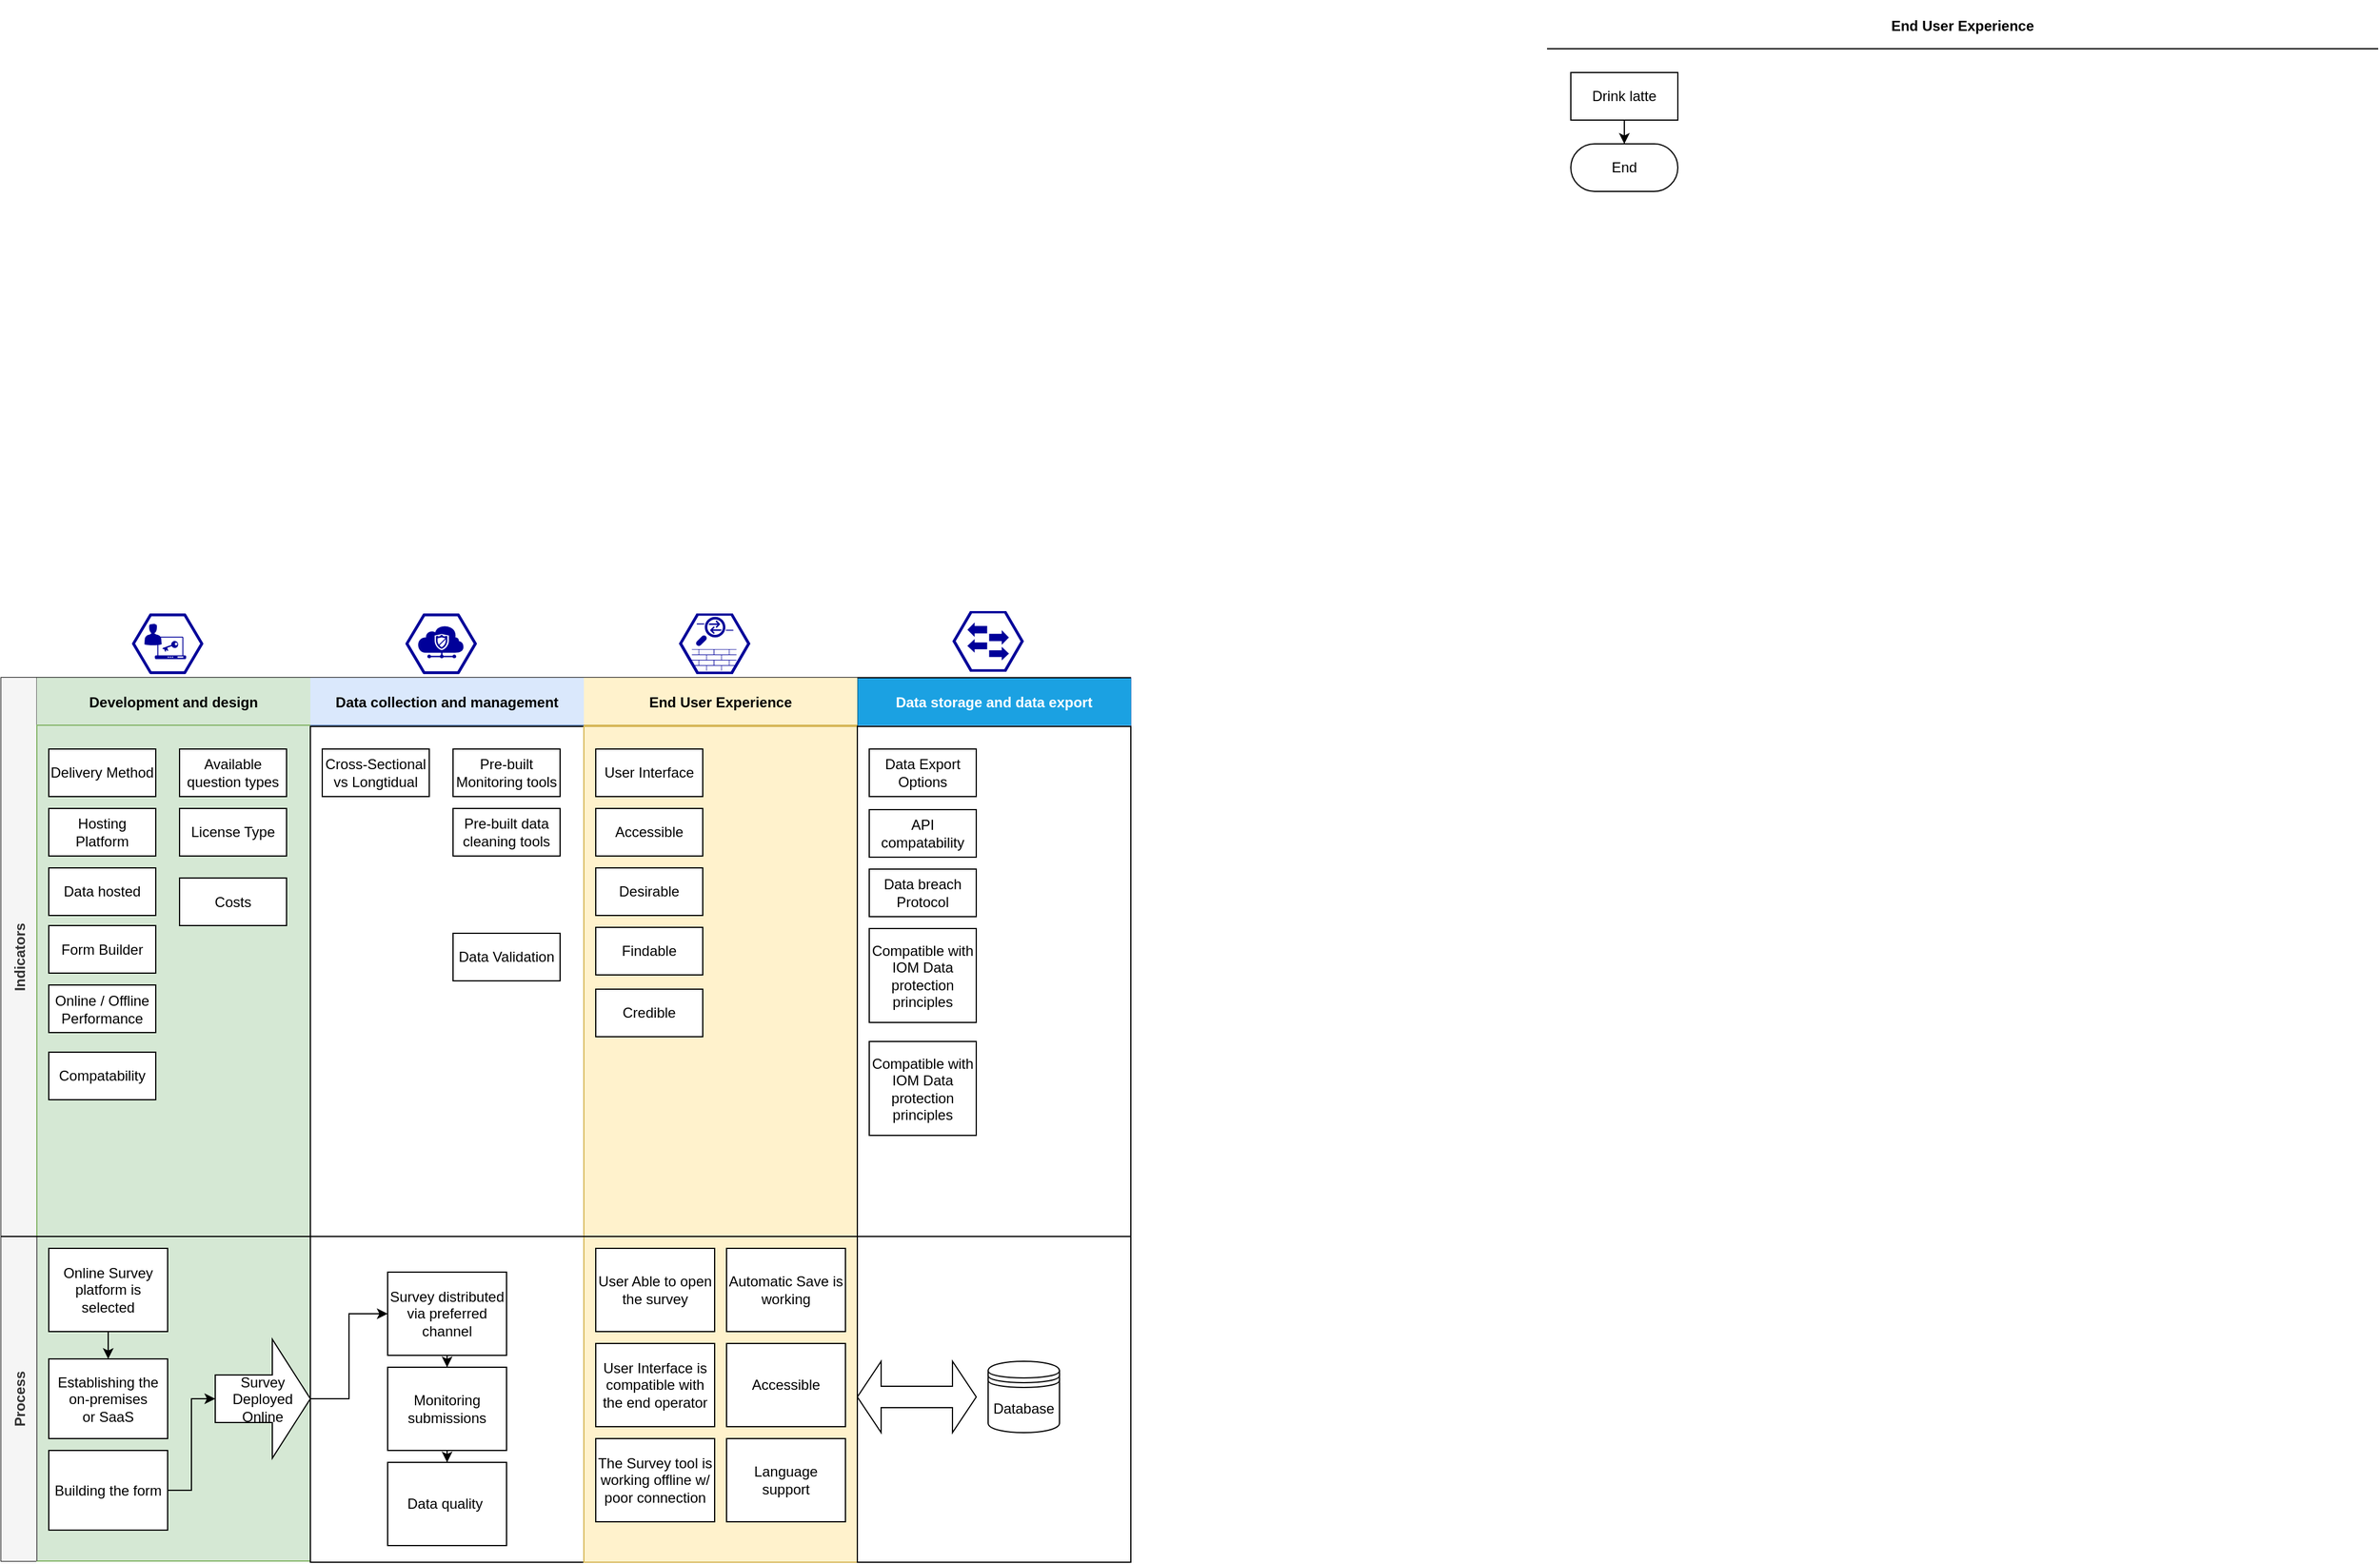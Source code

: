 <mxfile version="20.0.1" type="github">
  <diagram id="kgpKYQtTHZ0yAKxKKP6v" name="Page-1">
    <mxGraphModel dx="1497" dy="1652" grid="1" gridSize="10" guides="1" tooltips="1" connect="1" arrows="1" fold="1" page="1" pageScale="1" pageWidth="1100" pageHeight="850" math="0" shadow="0">
      <root>
        <mxCell id="0" />
        <mxCell id="1" parent="0" />
        <mxCell id="lxEsPna4k-PO0xknT9Wp-40" value="End User Experience" style="swimlane;swimlaneHead=0;swimlaneBody=0;connectable=0;fillColor=none;startSize=40;collapsible=0;recursiveResize=0;expand=0;fontStyle=1;" vertex="1" parent="1">
          <mxGeometry x="1310" y="-450" width="699" height="481" as="geometry">
            <mxRectangle width="699" height="481" as="alternateBounds" />
          </mxGeometry>
        </mxCell>
        <mxCell id="lxEsPna4k-PO0xknT9Wp-41" style="edgeStyle=orthogonalEdgeStyle;rounded=0;orthogonalLoop=1;jettySize=auto;html=1;" edge="1" parent="lxEsPna4k-PO0xknT9Wp-40" source="lxEsPna4k-PO0xknT9Wp-42" target="lxEsPna4k-PO0xknT9Wp-43">
          <mxGeometry relative="1" as="geometry" />
        </mxCell>
        <mxCell id="lxEsPna4k-PO0xknT9Wp-42" value="Drink latte" style="rounded=0;whiteSpace=wrap;html=1;" vertex="1" parent="lxEsPna4k-PO0xknT9Wp-40">
          <mxGeometry x="20" y="60" width="90" height="40" as="geometry" />
        </mxCell>
        <mxCell id="lxEsPna4k-PO0xknT9Wp-43" value="End" style="rounded=1;whiteSpace=wrap;html=1;arcSize=50;" vertex="1" parent="lxEsPna4k-PO0xknT9Wp-40">
          <mxGeometry x="20" y="120" width="90" height="40" as="geometry" />
        </mxCell>
        <mxCell id="lxEsPna4k-PO0xknT9Wp-83" value="tr" style="group;fillColor=#e1d5e7;strokeColor=#9673a6;container=0;" vertex="1" connectable="0" parent="1">
          <mxGeometry x="10" y="119" width="950" height="741" as="geometry" />
        </mxCell>
        <mxCell id="lxEsPna4k-PO0xknT9Wp-326" value="Data Encyrption" style="rounded=0;whiteSpace=wrap;html=1;" vertex="1" parent="1">
          <mxGeometry x="740" y="230" width="90" height="40" as="geometry" />
        </mxCell>
        <mxCell id="lxEsPna4k-PO0xknT9Wp-327" value="API connection with other platforms" style="rounded=0;whiteSpace=wrap;html=1;" vertex="1" parent="1">
          <mxGeometry x="740" y="280" width="90" height="40" as="geometry" />
        </mxCell>
        <mxCell id="lxEsPna4k-PO0xknT9Wp-329" value="Data Validation" style="rounded=0;whiteSpace=wrap;html=1;" vertex="1" parent="1">
          <mxGeometry x="391" y="282" width="90" height="40" as="geometry" />
        </mxCell>
        <mxCell id="lxEsPna4k-PO0xknT9Wp-330" value="" style="verticalLabelPosition=bottom;sketch=0;html=1;fillColor=#000099;strokeColor=#ffffff;verticalAlign=top;align=center;points=[[0,0.5,0],[0.125,0.25,0],[0.25,0,0],[0.5,0,0],[0.75,0,0],[0.875,0.25,0],[1,0.5,0],[0.875,0.75,0],[0.75,1,0],[0.5,1,0],[0.125,0.75,0]];pointerEvents=1;shape=mxgraph.cisco_safe.compositeIcon;bgIcon=mxgraph.cisco_safe.design.blank_device;resIcon=mxgraph.cisco_safe.design.client_firewall;gradientColor=#ffffff;" vertex="1" parent="1">
          <mxGeometry x="120" y="65" width="60" height="51" as="geometry" />
        </mxCell>
        <mxCell id="lxEsPna4k-PO0xknT9Wp-332" value="" style="verticalLabelPosition=bottom;sketch=0;html=1;fillColor=#000099;strokeColor=#ffffff;verticalAlign=top;align=center;points=[[0,0.5,0],[0.125,0.25,0],[0.25,0,0],[0.5,0,0],[0.75,0,0],[0.875,0.25,0],[1,0.5,0],[0.875,0.75,0],[0.75,1,0],[0.5,1,0],[0.125,0.75,0]];pointerEvents=1;shape=mxgraph.cisco_safe.compositeIcon;bgIcon=mxgraph.cisco_safe.design.blank_device;resIcon=mxgraph.cisco_safe.design.access_switch_2;" vertex="1" parent="1">
          <mxGeometry x="810" y="63" width="60" height="51" as="geometry" />
        </mxCell>
        <mxCell id="lxEsPna4k-PO0xknT9Wp-333" value="" style="verticalLabelPosition=bottom;sketch=0;html=1;fillColor=#000099;strokeColor=#ffffff;verticalAlign=top;align=center;points=[[0,0.5,0],[0.125,0.25,0],[0.25,0,0],[0.5,0,0],[0.75,0,0],[0.875,0.25,0],[1,0.5,0],[0.875,0.75,0],[0.75,1,0],[0.5,1,0],[0.125,0.75,0]];pointerEvents=1;shape=mxgraph.cisco_safe.compositeIcon;bgIcon=mxgraph.cisco_safe.design.blank_device;resIcon=mxgraph.cisco_safe.design.adaptive_security_appliance_2;" vertex="1" parent="1">
          <mxGeometry x="580" y="65" width="60" height="51" as="geometry" />
        </mxCell>
        <mxCell id="lxEsPna4k-PO0xknT9Wp-334" value="" style="verticalLabelPosition=bottom;sketch=0;html=1;fillColor=#000099;strokeColor=#ffffff;verticalAlign=top;align=center;points=[[0,0.5,0],[0.125,0.25,0],[0.25,0,0],[0.5,0,0],[0.75,0,0],[0.875,0.25,0],[1,0.5,0],[0.875,0.75,0],[0.75,1,0],[0.5,1,0],[0.125,0.75,0]];pointerEvents=1;shape=mxgraph.cisco_safe.compositeIcon;bgIcon=mxgraph.cisco_safe.design.blank_device;resIcon=mxgraph.cisco_safe.design.cisco_cloud_web_security;" vertex="1" parent="1">
          <mxGeometry x="350" y="65" width="60" height="51" as="geometry" />
        </mxCell>
        <mxCell id="lxEsPna4k-PO0xknT9Wp-335" value="" style="line;strokeWidth=1;html=1;" vertex="1" parent="1">
          <mxGeometry x="740" y="595" width="230" as="geometry" />
        </mxCell>
        <mxCell id="3nuBFxr9cyL0pnOWT2aG-1" value="" style="shape=table;childLayout=tableLayout;startSize=0;collapsible=0;recursiveResize=0;expand=0;fillColor=none;fontStyle=1" parent="1" vertex="1">
          <mxGeometry x="10" y="119" width="720" height="743" as="geometry" />
        </mxCell>
        <mxCell id="3nuBFxr9cyL0pnOWT2aG-3" value="Indicators" style="shape=tableRow;horizontal=0;swimlaneHead=0;swimlaneBody=0;top=0;left=0;bottom=0;right=0;fillColor=#f5f5f5;points=[[0,0.5],[1,0.5]];portConstraint=eastwest;startSize=30;collapsible=0;recursiveResize=0;expand=0;fontStyle=1;strokeColor=#666666;fontColor=#333333;" parent="3nuBFxr9cyL0pnOWT2aG-1" vertex="1">
          <mxGeometry width="720" height="470" as="geometry" />
        </mxCell>
        <mxCell id="3nuBFxr9cyL0pnOWT2aG-4" value="Development and design" style="swimlane;swimlaneHead=0;swimlaneBody=0;connectable=0;fillColor=#d5e8d4;startSize=40;collapsible=0;recursiveResize=0;expand=0;fontStyle=1;strokeColor=#82b366;" parent="3nuBFxr9cyL0pnOWT2aG-3" vertex="1">
          <mxGeometry x="30" width="230" height="470" as="geometry">
            <mxRectangle width="230" height="470" as="alternateBounds" />
          </mxGeometry>
        </mxCell>
        <mxCell id="lxEsPna4k-PO0xknT9Wp-338" value="" style="whiteSpace=wrap;html=1;strokeWidth=1;fillColor=#d5e8d4;strokeColor=#82b366;" vertex="1" parent="3nuBFxr9cyL0pnOWT2aG-4">
          <mxGeometry y="40" width="230" height="703" as="geometry" />
        </mxCell>
        <mxCell id="3nuBFxr9cyL0pnOWT2aG-9" value="Delivery Method" style="rounded=0;whiteSpace=wrap;html=1;" parent="3nuBFxr9cyL0pnOWT2aG-4" vertex="1">
          <mxGeometry x="10" y="60" width="90" height="40" as="geometry" />
        </mxCell>
        <mxCell id="lxEsPna4k-PO0xknT9Wp-67" value="Hosting Platform" style="rounded=0;whiteSpace=wrap;html=1;" vertex="1" parent="3nuBFxr9cyL0pnOWT2aG-4">
          <mxGeometry x="10" y="110" width="90" height="40" as="geometry" />
        </mxCell>
        <mxCell id="lxEsPna4k-PO0xknT9Wp-84" value="Data hosted" style="rounded=0;whiteSpace=wrap;html=1;" vertex="1" parent="3nuBFxr9cyL0pnOWT2aG-4">
          <mxGeometry x="10" y="160" width="90" height="40" as="geometry" />
        </mxCell>
        <mxCell id="lxEsPna4k-PO0xknT9Wp-101" value="Form Builder" style="rounded=0;whiteSpace=wrap;html=1;" vertex="1" parent="3nuBFxr9cyL0pnOWT2aG-4">
          <mxGeometry x="10" y="208.5" width="90" height="40" as="geometry" />
        </mxCell>
        <mxCell id="lxEsPna4k-PO0xknT9Wp-102" value="Online / Offline Performance" style="rounded=0;whiteSpace=wrap;html=1;" vertex="1" parent="3nuBFxr9cyL0pnOWT2aG-4">
          <mxGeometry x="10" y="258.5" width="90" height="40" as="geometry" />
        </mxCell>
        <mxCell id="lxEsPna4k-PO0xknT9Wp-104" value="Available question types" style="rounded=0;whiteSpace=wrap;html=1;" vertex="1" parent="3nuBFxr9cyL0pnOWT2aG-4">
          <mxGeometry x="120" y="60" width="90" height="40" as="geometry" />
        </mxCell>
        <mxCell id="lxEsPna4k-PO0xknT9Wp-105" value="License Type" style="rounded=0;whiteSpace=wrap;html=1;" vertex="1" parent="3nuBFxr9cyL0pnOWT2aG-4">
          <mxGeometry x="120" y="110" width="90" height="40" as="geometry" />
        </mxCell>
        <mxCell id="lxEsPna4k-PO0xknT9Wp-106" value="Compatability" style="rounded=0;whiteSpace=wrap;html=1;" vertex="1" parent="3nuBFxr9cyL0pnOWT2aG-4">
          <mxGeometry x="10" y="315" width="90" height="40" as="geometry" />
        </mxCell>
        <mxCell id="lxEsPna4k-PO0xknT9Wp-108" value="Costs" style="rounded=0;whiteSpace=wrap;html=1;" vertex="1" parent="3nuBFxr9cyL0pnOWT2aG-4">
          <mxGeometry x="120" y="168.5" width="90" height="40" as="geometry" />
        </mxCell>
        <mxCell id="3nuBFxr9cyL0pnOWT2aG-8" value="Data collection and management" style="swimlane;swimlaneHead=0;swimlaneBody=0;connectable=0;fillColor=#dae8fc;startSize=40;collapsible=0;recursiveResize=0;expand=0;fontStyle=1;strokeColor=#6c8ebf;" parent="3nuBFxr9cyL0pnOWT2aG-3" vertex="1">
          <mxGeometry x="260" width="230" height="470" as="geometry">
            <mxRectangle width="230" height="470" as="alternateBounds" />
          </mxGeometry>
        </mxCell>
        <mxCell id="lxEsPna4k-PO0xknT9Wp-340" value="" style="whiteSpace=wrap;html=1;strokeWidth=1;" vertex="1" parent="3nuBFxr9cyL0pnOWT2aG-8">
          <mxGeometry y="41" width="230" height="703" as="geometry" />
        </mxCell>
        <mxCell id="lxEsPna4k-PO0xknT9Wp-109" value="Cross-Sectional vs Longtidual" style="rounded=0;whiteSpace=wrap;html=1;" vertex="1" parent="3nuBFxr9cyL0pnOWT2aG-8">
          <mxGeometry x="10" y="60" width="90" height="40" as="geometry" />
        </mxCell>
        <mxCell id="lxEsPna4k-PO0xknT9Wp-136" value="Pre-built Monitoring tools" style="rounded=0;whiteSpace=wrap;html=1;" vertex="1" parent="3nuBFxr9cyL0pnOWT2aG-8">
          <mxGeometry x="120" y="60" width="90" height="40" as="geometry" />
        </mxCell>
        <mxCell id="lxEsPna4k-PO0xknT9Wp-137" value="Pre-built data cleaning tools" style="rounded=0;whiteSpace=wrap;html=1;" vertex="1" parent="3nuBFxr9cyL0pnOWT2aG-8">
          <mxGeometry x="120" y="110" width="90" height="40" as="geometry" />
        </mxCell>
        <mxCell id="lxEsPna4k-PO0xknT9Wp-328" value="Data Validation" style="rounded=0;whiteSpace=wrap;html=1;" vertex="1" parent="3nuBFxr9cyL0pnOWT2aG-8">
          <mxGeometry x="120" y="215" width="90" height="40" as="geometry" />
        </mxCell>
        <mxCell id="3nuBFxr9cyL0pnOWT2aG-11" value="End User Experience" style="swimlane;swimlaneHead=0;swimlaneBody=0;connectable=0;fillColor=#fff2cc;startSize=40;collapsible=0;recursiveResize=0;expand=0;fontStyle=1;strokeColor=#d6b656;" parent="3nuBFxr9cyL0pnOWT2aG-3" vertex="1">
          <mxGeometry x="490" width="230" height="470" as="geometry">
            <mxRectangle width="230" height="470" as="alternateBounds" />
          </mxGeometry>
        </mxCell>
        <mxCell id="lxEsPna4k-PO0xknT9Wp-395" value="" style="whiteSpace=wrap;html=1;strokeWidth=1;fillColor=#fff2cc;strokeColor=#d6b656;" vertex="1" parent="3nuBFxr9cyL0pnOWT2aG-11">
          <mxGeometry y="41" width="230" height="703" as="geometry" />
        </mxCell>
        <mxCell id="lxEsPna4k-PO0xknT9Wp-189" value="User Interface" style="rounded=0;whiteSpace=wrap;html=1;" vertex="1" parent="3nuBFxr9cyL0pnOWT2aG-11">
          <mxGeometry x="10" y="60" width="90" height="40" as="geometry" />
        </mxCell>
        <mxCell id="lxEsPna4k-PO0xknT9Wp-190" value="Accessible" style="rounded=0;whiteSpace=wrap;html=1;" vertex="1" parent="3nuBFxr9cyL0pnOWT2aG-11">
          <mxGeometry x="10" y="110" width="90" height="40" as="geometry" />
        </mxCell>
        <mxCell id="lxEsPna4k-PO0xknT9Wp-275" value="Desirable" style="rounded=0;whiteSpace=wrap;html=1;" vertex="1" parent="3nuBFxr9cyL0pnOWT2aG-11">
          <mxGeometry x="10" y="160" width="90" height="40" as="geometry" />
        </mxCell>
        <mxCell id="lxEsPna4k-PO0xknT9Wp-323" value="Findable" style="rounded=0;whiteSpace=wrap;html=1;" vertex="1" parent="3nuBFxr9cyL0pnOWT2aG-11">
          <mxGeometry x="10" y="210" width="90" height="40" as="geometry" />
        </mxCell>
        <mxCell id="lxEsPna4k-PO0xknT9Wp-324" value="Credible" style="rounded=0;whiteSpace=wrap;html=1;" vertex="1" parent="3nuBFxr9cyL0pnOWT2aG-11">
          <mxGeometry x="10" y="262" width="90" height="40" as="geometry" />
        </mxCell>
        <mxCell id="3nuBFxr9cyL0pnOWT2aG-15" value="Process" style="shape=tableRow;horizontal=0;swimlaneHead=0;swimlaneBody=0;top=0;left=0;bottom=0;right=0;fillColor=#f5f5f5;points=[[0,0.5],[1,0.5]];portConstraint=eastwest;startSize=30;collapsible=0;recursiveResize=0;expand=0;fontStyle=1;fontColor=#333333;strokeColor=#666666;" parent="3nuBFxr9cyL0pnOWT2aG-1" vertex="1">
          <mxGeometry y="470" width="720" height="273" as="geometry" />
        </mxCell>
        <mxCell id="3nuBFxr9cyL0pnOWT2aG-16" value="" style="swimlane;swimlaneHead=0;swimlaneBody=0;connectable=0;fillColor=#60a917;startSize=0;collapsible=0;recursiveResize=0;expand=0;fontStyle=1;strokeColor=#2D7600;fontColor=#ffffff;" parent="3nuBFxr9cyL0pnOWT2aG-15" vertex="1">
          <mxGeometry x="30" width="230" height="273" as="geometry">
            <mxRectangle width="230" height="273" as="alternateBounds" />
          </mxGeometry>
        </mxCell>
        <mxCell id="lxEsPna4k-PO0xknT9Wp-112" value="" style="edgeStyle=orthogonalEdgeStyle;rounded=0;orthogonalLoop=1;jettySize=auto;html=1;" edge="1" parent="3nuBFxr9cyL0pnOWT2aG-16" source="3nuBFxr9cyL0pnOWT2aG-17" target="lxEsPna4k-PO0xknT9Wp-111">
          <mxGeometry relative="1" as="geometry" />
        </mxCell>
        <mxCell id="3nuBFxr9cyL0pnOWT2aG-17" value="Online Survey platform is selected" style="rounded=0;whiteSpace=wrap;html=1;" parent="3nuBFxr9cyL0pnOWT2aG-16" vertex="1">
          <mxGeometry x="10" y="10" width="100" height="70" as="geometry" />
        </mxCell>
        <mxCell id="lxEsPna4k-PO0xknT9Wp-111" value="Establishing the on-premises or&amp;nbsp;SaaS" style="rounded=0;whiteSpace=wrap;html=1;" vertex="1" parent="3nuBFxr9cyL0pnOWT2aG-16">
          <mxGeometry x="10" y="103" width="100" height="67" as="geometry" />
        </mxCell>
        <mxCell id="lxEsPna4k-PO0xknT9Wp-119" value="" style="edgeStyle=orthogonalEdgeStyle;rounded=0;orthogonalLoop=1;jettySize=auto;html=1;" edge="1" parent="3nuBFxr9cyL0pnOWT2aG-16" source="lxEsPna4k-PO0xknT9Wp-114" target="lxEsPna4k-PO0xknT9Wp-118">
          <mxGeometry relative="1" as="geometry" />
        </mxCell>
        <mxCell id="lxEsPna4k-PO0xknT9Wp-114" value="Building the form" style="rounded=0;whiteSpace=wrap;html=1;" vertex="1" parent="3nuBFxr9cyL0pnOWT2aG-16">
          <mxGeometry x="10" y="180" width="100" height="67" as="geometry" />
        </mxCell>
        <mxCell id="lxEsPna4k-PO0xknT9Wp-118" value="Survey Deployed Online" style="shape=singleArrow;whiteSpace=wrap;html=1;arrowWidth=0.4;arrowSize=0.4;rounded=0;" vertex="1" parent="3nuBFxr9cyL0pnOWT2aG-16">
          <mxGeometry x="150" y="86.5" width="80" height="100" as="geometry" />
        </mxCell>
        <mxCell id="3nuBFxr9cyL0pnOWT2aG-18" value="" style="swimlane;swimlaneHead=0;swimlaneBody=0;connectable=0;fillColor=none;startSize=0;collapsible=0;recursiveResize=0;expand=0;fontStyle=1;" parent="3nuBFxr9cyL0pnOWT2aG-15" vertex="1">
          <mxGeometry x="260" width="230" height="273" as="geometry">
            <mxRectangle width="230" height="273" as="alternateBounds" />
          </mxGeometry>
        </mxCell>
        <mxCell id="lxEsPna4k-PO0xknT9Wp-124" value="" style="edgeStyle=orthogonalEdgeStyle;rounded=0;orthogonalLoop=1;jettySize=auto;html=1;" edge="1" parent="3nuBFxr9cyL0pnOWT2aG-18" source="lxEsPna4k-PO0xknT9Wp-121" target="lxEsPna4k-PO0xknT9Wp-123">
          <mxGeometry relative="1" as="geometry" />
        </mxCell>
        <mxCell id="lxEsPna4k-PO0xknT9Wp-121" value="Survey distributed via preferred channel" style="rounded=0;whiteSpace=wrap;html=1;" vertex="1" parent="3nuBFxr9cyL0pnOWT2aG-18">
          <mxGeometry x="65" y="30" width="100" height="70" as="geometry" />
        </mxCell>
        <mxCell id="lxEsPna4k-PO0xknT9Wp-126" value="" style="edgeStyle=orthogonalEdgeStyle;rounded=0;orthogonalLoop=1;jettySize=auto;html=1;" edge="1" parent="3nuBFxr9cyL0pnOWT2aG-18" source="lxEsPna4k-PO0xknT9Wp-123" target="lxEsPna4k-PO0xknT9Wp-125">
          <mxGeometry relative="1" as="geometry" />
        </mxCell>
        <mxCell id="lxEsPna4k-PO0xknT9Wp-123" value="Monitoring submissions" style="rounded=0;whiteSpace=wrap;html=1;" vertex="1" parent="3nuBFxr9cyL0pnOWT2aG-18">
          <mxGeometry x="65" y="110" width="100" height="70" as="geometry" />
        </mxCell>
        <mxCell id="lxEsPna4k-PO0xknT9Wp-125" value="Data quality&amp;nbsp;" style="rounded=0;whiteSpace=wrap;html=1;" vertex="1" parent="3nuBFxr9cyL0pnOWT2aG-18">
          <mxGeometry x="65" y="190" width="100" height="70" as="geometry" />
        </mxCell>
        <mxCell id="3nuBFxr9cyL0pnOWT2aG-23" value="" style="swimlane;swimlaneHead=0;swimlaneBody=0;connectable=0;fillColor=none;startSize=0;collapsible=0;recursiveResize=0;expand=0;fontStyle=1;" parent="3nuBFxr9cyL0pnOWT2aG-15" vertex="1">
          <mxGeometry x="490" width="230" height="273" as="geometry">
            <mxRectangle width="230" height="273" as="alternateBounds" />
          </mxGeometry>
        </mxCell>
        <mxCell id="lxEsPna4k-PO0xknT9Wp-127" value="User Able to open the survey" style="rounded=0;whiteSpace=wrap;html=1;" vertex="1" parent="3nuBFxr9cyL0pnOWT2aG-23">
          <mxGeometry x="10" y="10" width="100" height="70" as="geometry" />
        </mxCell>
        <mxCell id="lxEsPna4k-PO0xknT9Wp-129" value="User Interface is compatible with the end operator" style="rounded=0;whiteSpace=wrap;html=1;" vertex="1" parent="3nuBFxr9cyL0pnOWT2aG-23">
          <mxGeometry x="10" y="90" width="100" height="70" as="geometry" />
        </mxCell>
        <mxCell id="lxEsPna4k-PO0xknT9Wp-130" value="The Survey tool is working offline w/ poor connection" style="rounded=0;whiteSpace=wrap;html=1;" vertex="1" parent="3nuBFxr9cyL0pnOWT2aG-23">
          <mxGeometry x="10" y="170" width="100" height="70" as="geometry" />
        </mxCell>
        <mxCell id="lxEsPna4k-PO0xknT9Wp-131" value="Automatic Save is working" style="rounded=0;whiteSpace=wrap;html=1;" vertex="1" parent="3nuBFxr9cyL0pnOWT2aG-23">
          <mxGeometry x="120" y="10" width="100" height="70" as="geometry" />
        </mxCell>
        <mxCell id="lxEsPna4k-PO0xknT9Wp-132" value="Accessible" style="rounded=0;whiteSpace=wrap;html=1;" vertex="1" parent="3nuBFxr9cyL0pnOWT2aG-23">
          <mxGeometry x="120" y="90" width="100" height="70" as="geometry" />
        </mxCell>
        <mxCell id="lxEsPna4k-PO0xknT9Wp-133" value="&lt;span style=&quot;font-weight: normal;&quot;&gt;Language &lt;br&gt;support&lt;/span&gt;" style="rounded=0;whiteSpace=wrap;html=1;fontStyle=1" vertex="1" parent="3nuBFxr9cyL0pnOWT2aG-23">
          <mxGeometry x="120" y="170" width="100" height="70" as="geometry" />
        </mxCell>
        <mxCell id="lxEsPna4k-PO0xknT9Wp-122" value="" style="edgeStyle=orthogonalEdgeStyle;rounded=0;orthogonalLoop=1;jettySize=auto;html=1;" edge="1" parent="3nuBFxr9cyL0pnOWT2aG-15" source="lxEsPna4k-PO0xknT9Wp-118" target="lxEsPna4k-PO0xknT9Wp-121">
          <mxGeometry relative="1" as="geometry" />
        </mxCell>
        <mxCell id="lxEsPna4k-PO0xknT9Wp-45" value="Data storage and data export" style="swimlane;swimlaneHead=0;swimlaneBody=0;connectable=0;fillColor=#1ba1e2;startSize=40;collapsible=0;recursiveResize=0;expand=0;fontStyle=1;strokeWidth=0;strokeColor=#006EAF;fontColor=#ffffff;" vertex="1" parent="1">
          <mxGeometry x="730" y="119" width="230" height="510" as="geometry">
            <mxRectangle width="220" height="481" as="alternateBounds" />
          </mxGeometry>
        </mxCell>
        <mxCell id="lxEsPna4k-PO0xknT9Wp-444" value="" style="whiteSpace=wrap;html=1;strokeWidth=1;" vertex="1" parent="lxEsPna4k-PO0xknT9Wp-45">
          <mxGeometry y="41" width="230" height="703" as="geometry" />
        </mxCell>
        <mxCell id="lxEsPna4k-PO0xknT9Wp-135" value="" style="line;strokeWidth=1;html=1;" vertex="1" parent="lxEsPna4k-PO0xknT9Wp-45">
          <mxGeometry x="-720" y="465" width="950" height="10" as="geometry" />
        </mxCell>
        <mxCell id="lxEsPna4k-PO0xknT9Wp-325" value="Data Export Options" style="rounded=0;whiteSpace=wrap;html=1;" vertex="1" parent="lxEsPna4k-PO0xknT9Wp-45">
          <mxGeometry x="10" y="60" width="90" height="40" as="geometry" />
        </mxCell>
        <mxCell id="lxEsPna4k-PO0xknT9Wp-337" value="" style="line;strokeWidth=1;html=1;" vertex="1" parent="lxEsPna4k-PO0xknT9Wp-45">
          <mxGeometry y="-5" width="230" height="10" as="geometry" />
        </mxCell>
        <mxCell id="lxEsPna4k-PO0xknT9Wp-470" value="API compatability" style="rounded=0;whiteSpace=wrap;html=1;" vertex="1" parent="lxEsPna4k-PO0xknT9Wp-45">
          <mxGeometry x="10" y="111" width="90" height="40" as="geometry" />
        </mxCell>
        <mxCell id="lxEsPna4k-PO0xknT9Wp-471" value="Data breach Protocol" style="rounded=0;whiteSpace=wrap;html=1;" vertex="1" parent="lxEsPna4k-PO0xknT9Wp-45">
          <mxGeometry x="10" y="161" width="90" height="40" as="geometry" />
        </mxCell>
        <mxCell id="lxEsPna4k-PO0xknT9Wp-472" value="Compatible with IOM Data protection principles" style="rounded=0;whiteSpace=wrap;html=1;" vertex="1" parent="lxEsPna4k-PO0xknT9Wp-45">
          <mxGeometry x="10" y="211" width="90" height="79" as="geometry" />
        </mxCell>
        <mxCell id="lxEsPna4k-PO0xknT9Wp-473" value="Compatible with IOM Data protection principles" style="rounded=0;whiteSpace=wrap;html=1;" vertex="1" parent="lxEsPna4k-PO0xknT9Wp-45">
          <mxGeometry x="10" y="306" width="90" height="79" as="geometry" />
        </mxCell>
        <mxCell id="lxEsPna4k-PO0xknT9Wp-115" value="Database" style="shape=datastore;whiteSpace=wrap;html=1;strokeWidth=1;" vertex="1" parent="1">
          <mxGeometry x="840" y="694" width="60" height="60" as="geometry" />
        </mxCell>
        <mxCell id="lxEsPna4k-PO0xknT9Wp-134" value="" style="shape=doubleArrow;whiteSpace=wrap;html=1;strokeWidth=1;" vertex="1" parent="1">
          <mxGeometry x="730" y="694" width="100" height="60" as="geometry" />
        </mxCell>
      </root>
    </mxGraphModel>
  </diagram>
</mxfile>

